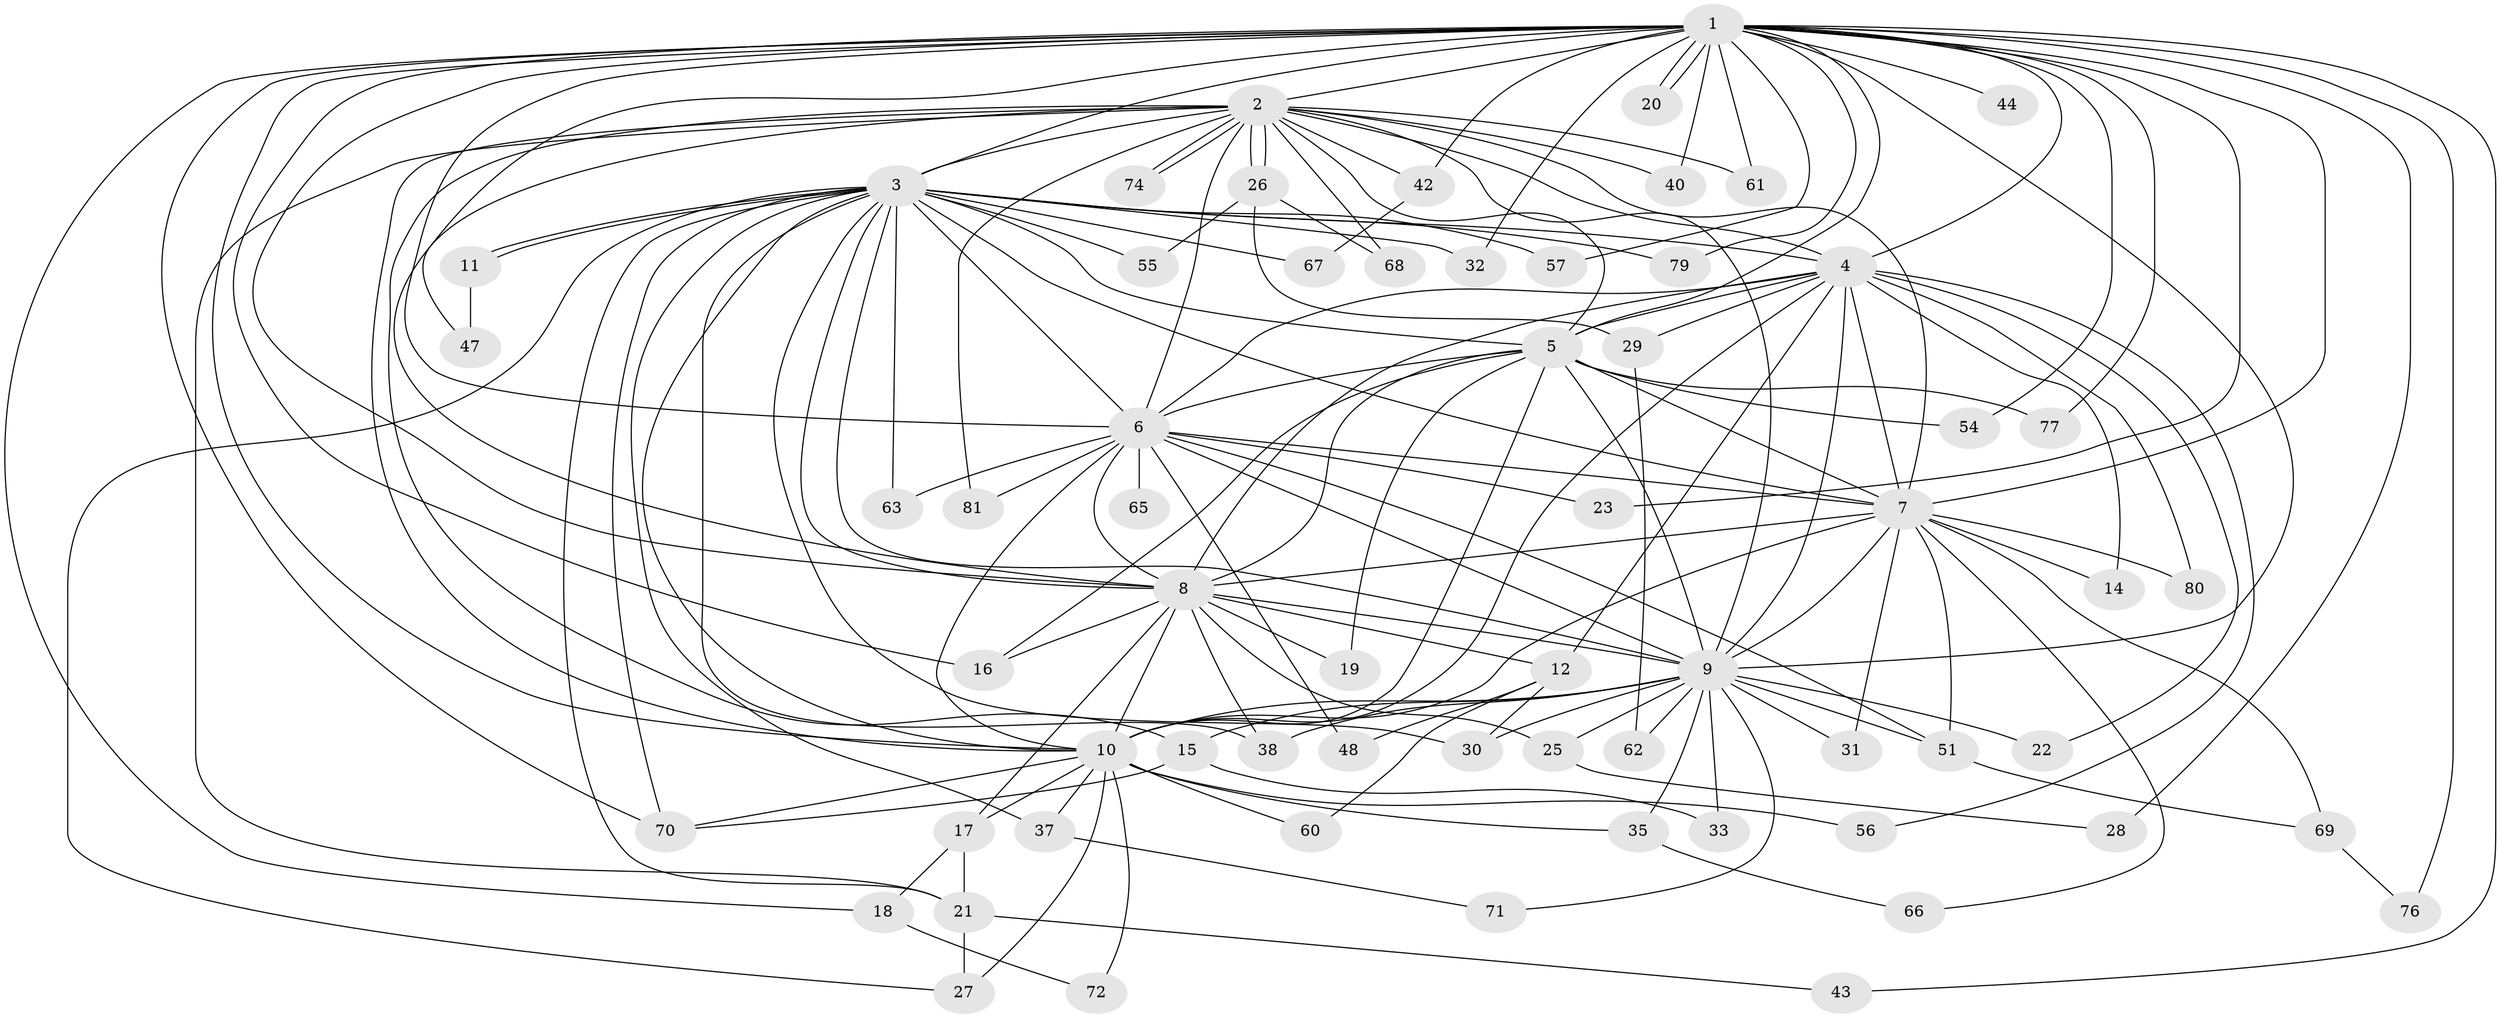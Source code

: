 // Generated by graph-tools (version 1.1) at 2025/51/02/27/25 19:51:47]
// undirected, 63 vertices, 157 edges
graph export_dot {
graph [start="1"]
  node [color=gray90,style=filled];
  1 [super="+36"];
  2 [super="+49"];
  3 [super="+39"];
  4 [super="+24"];
  5 [super="+45"];
  6 [super="+46"];
  7 [super="+53"];
  8 [super="+73"];
  9 [super="+13"];
  10 [super="+78"];
  11;
  12 [super="+50"];
  14;
  15 [super="+75"];
  16;
  17 [super="+64"];
  18;
  19;
  20;
  21;
  22;
  23;
  25;
  26 [super="+41"];
  27 [super="+59"];
  28;
  29;
  30;
  31;
  32 [super="+34"];
  33;
  35;
  37;
  38 [super="+52"];
  40;
  42;
  43;
  44;
  47;
  48;
  51 [super="+58"];
  54;
  55;
  56;
  57;
  60;
  61;
  62;
  63;
  65;
  66;
  67;
  68;
  69;
  70;
  71;
  72;
  74;
  76;
  77;
  79;
  80;
  81;
  1 -- 2 [weight=2];
  1 -- 3;
  1 -- 4;
  1 -- 5;
  1 -- 6 [weight=2];
  1 -- 7;
  1 -- 8;
  1 -- 9 [weight=2];
  1 -- 10;
  1 -- 16;
  1 -- 18;
  1 -- 20;
  1 -- 20;
  1 -- 23;
  1 -- 28;
  1 -- 32 [weight=2];
  1 -- 40;
  1 -- 42;
  1 -- 43;
  1 -- 44 [weight=2];
  1 -- 47;
  1 -- 57;
  1 -- 61;
  1 -- 77;
  1 -- 70;
  1 -- 54;
  1 -- 79;
  1 -- 76;
  2 -- 3;
  2 -- 4;
  2 -- 5;
  2 -- 6;
  2 -- 7;
  2 -- 8;
  2 -- 9;
  2 -- 10;
  2 -- 15;
  2 -- 21;
  2 -- 26 [weight=2];
  2 -- 26;
  2 -- 40;
  2 -- 42;
  2 -- 61;
  2 -- 68;
  2 -- 74;
  2 -- 74;
  2 -- 81;
  3 -- 4;
  3 -- 5;
  3 -- 6;
  3 -- 7;
  3 -- 8;
  3 -- 9;
  3 -- 10;
  3 -- 11;
  3 -- 11;
  3 -- 27;
  3 -- 30;
  3 -- 32;
  3 -- 37;
  3 -- 38;
  3 -- 55;
  3 -- 57;
  3 -- 63;
  3 -- 67;
  3 -- 70;
  3 -- 79;
  3 -- 21;
  4 -- 5;
  4 -- 6;
  4 -- 7;
  4 -- 8;
  4 -- 9;
  4 -- 10;
  4 -- 12 [weight=2];
  4 -- 14;
  4 -- 22;
  4 -- 56;
  4 -- 80;
  4 -- 29;
  5 -- 6;
  5 -- 7;
  5 -- 8;
  5 -- 9;
  5 -- 10;
  5 -- 19;
  5 -- 54;
  5 -- 77;
  5 -- 16;
  6 -- 7;
  6 -- 8;
  6 -- 9;
  6 -- 10;
  6 -- 23;
  6 -- 48;
  6 -- 63;
  6 -- 65 [weight=2];
  6 -- 81;
  6 -- 51;
  7 -- 8;
  7 -- 9 [weight=2];
  7 -- 10;
  7 -- 14;
  7 -- 31;
  7 -- 51;
  7 -- 66;
  7 -- 69;
  7 -- 80;
  8 -- 9 [weight=2];
  8 -- 10;
  8 -- 12;
  8 -- 16;
  8 -- 17 [weight=2];
  8 -- 19;
  8 -- 25;
  8 -- 38 [weight=2];
  9 -- 10;
  9 -- 15;
  9 -- 22;
  9 -- 25;
  9 -- 35;
  9 -- 51;
  9 -- 62;
  9 -- 33;
  9 -- 71;
  9 -- 30;
  9 -- 31;
  9 -- 38;
  10 -- 17;
  10 -- 27;
  10 -- 35;
  10 -- 37;
  10 -- 56;
  10 -- 60;
  10 -- 72;
  10 -- 70;
  11 -- 47;
  12 -- 48;
  12 -- 60;
  12 -- 30;
  15 -- 33;
  15 -- 70;
  17 -- 18;
  17 -- 21;
  18 -- 72;
  21 -- 43;
  21 -- 27;
  25 -- 28;
  26 -- 29;
  26 -- 68;
  26 -- 55;
  29 -- 62;
  35 -- 66;
  37 -- 71;
  42 -- 67;
  51 -- 69;
  69 -- 76;
}
